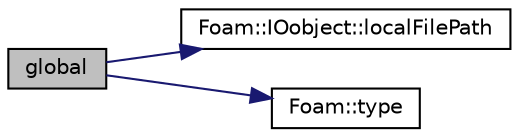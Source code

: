 digraph "global"
{
  bgcolor="transparent";
  edge [fontname="Helvetica",fontsize="10",labelfontname="Helvetica",labelfontsize="10"];
  node [fontname="Helvetica",fontsize="10",shape=record];
  rankdir="LR";
  Node1 [label="global",height=0.2,width=0.4,color="black", fillcolor="grey75", style="filled" fontcolor="black"];
  Node1 -> Node2 [color="midnightblue",fontsize="10",style="solid",fontname="Helvetica"];
  Node2 [label="Foam::IOobject::localFilePath",height=0.2,width=0.4,color="black",URL="$classFoam_1_1IOobject.html#af8fe91ddf481c69901b320b94d4161f0",tooltip="Helper for filePath that searches locally. "];
  Node1 -> Node3 [color="midnightblue",fontsize="10",style="solid",fontname="Helvetica"];
  Node3 [label="Foam::type",height=0.2,width=0.4,color="black",URL="$namespaceFoam.html#a69e2e8a647a7073be8ce6437c0aff762",tooltip="Return the file type: DIRECTORY or FILE, normally following symbolic links. "];
}
